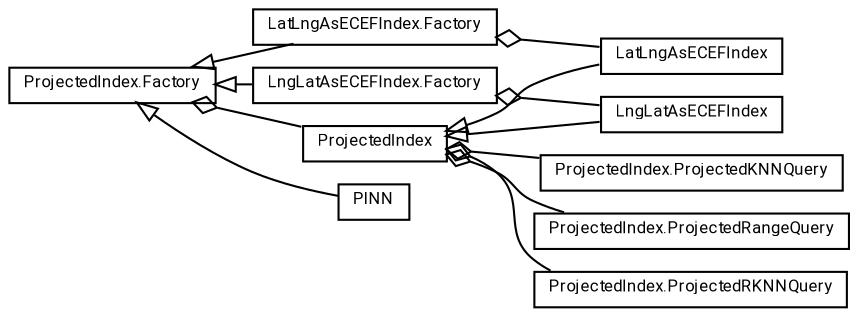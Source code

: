 #!/usr/local/bin/dot
#
# Class diagram 
# Generated by UMLGraph version R5_7_2-60-g0e99a6 (http://www.spinellis.gr/umlgraph/)
#

digraph G {
	graph [fontnames="svg"]
	edge [fontname="Roboto",fontsize=7,labelfontname="Roboto",labelfontsize=7,color="black"];
	node [fontname="Roboto",fontcolor="black",fontsize=8,shape=plaintext,margin=0,width=0,height=0];
	nodesep=0.15;
	ranksep=0.25;
	rankdir=LR;
	// de.lmu.ifi.dbs.elki.index.projected.LatLngAsECEFIndex<O extends de.lmu.ifi.dbs.elki.data.NumberVector>
	c574484 [label=<<table title="de.lmu.ifi.dbs.elki.index.projected.LatLngAsECEFIndex" border="0" cellborder="1" cellspacing="0" cellpadding="2" href="LatLngAsECEFIndex.html" target="_parent">
		<tr><td><table border="0" cellspacing="0" cellpadding="1">
		<tr><td align="center" balign="center"> <font face="Roboto">LatLngAsECEFIndex</font> </td></tr>
		</table></td></tr>
		</table>>, URL="LatLngAsECEFIndex.html"];
	// de.lmu.ifi.dbs.elki.index.projected.LatLngAsECEFIndex.Factory<O extends de.lmu.ifi.dbs.elki.data.NumberVector>
	c574485 [label=<<table title="de.lmu.ifi.dbs.elki.index.projected.LatLngAsECEFIndex.Factory" border="0" cellborder="1" cellspacing="0" cellpadding="2" href="LatLngAsECEFIndex.Factory.html" target="_parent">
		<tr><td><table border="0" cellspacing="0" cellpadding="1">
		<tr><td align="center" balign="center"> <font face="Roboto">LatLngAsECEFIndex.Factory</font> </td></tr>
		</table></td></tr>
		</table>>, URL="LatLngAsECEFIndex.Factory.html"];
	// de.lmu.ifi.dbs.elki.index.projected.LngLatAsECEFIndex<O extends de.lmu.ifi.dbs.elki.data.NumberVector>
	c574487 [label=<<table title="de.lmu.ifi.dbs.elki.index.projected.LngLatAsECEFIndex" border="0" cellborder="1" cellspacing="0" cellpadding="2" href="LngLatAsECEFIndex.html" target="_parent">
		<tr><td><table border="0" cellspacing="0" cellpadding="1">
		<tr><td align="center" balign="center"> <font face="Roboto">LngLatAsECEFIndex</font> </td></tr>
		</table></td></tr>
		</table>>, URL="LngLatAsECEFIndex.html"];
	// de.lmu.ifi.dbs.elki.index.projected.LngLatAsECEFIndex.Factory<O extends de.lmu.ifi.dbs.elki.data.NumberVector>
	c574488 [label=<<table title="de.lmu.ifi.dbs.elki.index.projected.LngLatAsECEFIndex.Factory" border="0" cellborder="1" cellspacing="0" cellpadding="2" href="LngLatAsECEFIndex.Factory.html" target="_parent">
		<tr><td><table border="0" cellspacing="0" cellpadding="1">
		<tr><td align="center" balign="center"> <font face="Roboto">LngLatAsECEFIndex.Factory</font> </td></tr>
		</table></td></tr>
		</table>>, URL="LngLatAsECEFIndex.Factory.html"];
	// de.lmu.ifi.dbs.elki.index.projected.ProjectedIndex<O, I>
	c574578 [label=<<table title="de.lmu.ifi.dbs.elki.index.projected.ProjectedIndex" border="0" cellborder="1" cellspacing="0" cellpadding="2" href="ProjectedIndex.html" target="_parent">
		<tr><td><table border="0" cellspacing="0" cellpadding="1">
		<tr><td align="center" balign="center"> <font face="Roboto">ProjectedIndex</font> </td></tr>
		</table></td></tr>
		</table>>, URL="ProjectedIndex.html"];
	// de.lmu.ifi.dbs.elki.index.projected.ProjectedIndex<O, I>.ProjectedKNNQuery
	c574579 [label=<<table title="de.lmu.ifi.dbs.elki.index.projected.ProjectedIndex.ProjectedKNNQuery" border="0" cellborder="1" cellspacing="0" cellpadding="2" href="ProjectedIndex.ProjectedKNNQuery.html" target="_parent">
		<tr><td><table border="0" cellspacing="0" cellpadding="1">
		<tr><td align="center" balign="center"> <font face="Roboto">ProjectedIndex.ProjectedKNNQuery</font> </td></tr>
		</table></td></tr>
		</table>>, URL="ProjectedIndex.ProjectedKNNQuery.html"];
	// de.lmu.ifi.dbs.elki.index.projected.ProjectedIndex<O, I>.ProjectedRangeQuery
	c574580 [label=<<table title="de.lmu.ifi.dbs.elki.index.projected.ProjectedIndex.ProjectedRangeQuery" border="0" cellborder="1" cellspacing="0" cellpadding="2" href="ProjectedIndex.ProjectedRangeQuery.html" target="_parent">
		<tr><td><table border="0" cellspacing="0" cellpadding="1">
		<tr><td align="center" balign="center"> <font face="Roboto">ProjectedIndex.ProjectedRangeQuery</font> </td></tr>
		</table></td></tr>
		</table>>, URL="ProjectedIndex.ProjectedRangeQuery.html"];
	// de.lmu.ifi.dbs.elki.index.projected.ProjectedIndex<O, I>.ProjectedRKNNQuery
	c574581 [label=<<table title="de.lmu.ifi.dbs.elki.index.projected.ProjectedIndex.ProjectedRKNNQuery" border="0" cellborder="1" cellspacing="0" cellpadding="2" href="ProjectedIndex.ProjectedRKNNQuery.html" target="_parent">
		<tr><td><table border="0" cellspacing="0" cellpadding="1">
		<tr><td align="center" balign="center"> <font face="Roboto">ProjectedIndex.ProjectedRKNNQuery</font> </td></tr>
		</table></td></tr>
		</table>>, URL="ProjectedIndex.ProjectedRKNNQuery.html"];
	// de.lmu.ifi.dbs.elki.index.projected.ProjectedIndex.Factory<O, I>
	c574582 [label=<<table title="de.lmu.ifi.dbs.elki.index.projected.ProjectedIndex.Factory" border="0" cellborder="1" cellspacing="0" cellpadding="2" href="ProjectedIndex.Factory.html" target="_parent">
		<tr><td><table border="0" cellspacing="0" cellpadding="1">
		<tr><td align="center" balign="center"> <font face="Roboto">ProjectedIndex.Factory</font> </td></tr>
		</table></td></tr>
		</table>>, URL="ProjectedIndex.Factory.html"];
	// de.lmu.ifi.dbs.elki.index.projected.PINN<O extends de.lmu.ifi.dbs.elki.data.NumberVector>
	c574878 [label=<<table title="de.lmu.ifi.dbs.elki.index.projected.PINN" border="0" cellborder="1" cellspacing="0" cellpadding="2" href="PINN.html" target="_parent">
		<tr><td><table border="0" cellspacing="0" cellpadding="1">
		<tr><td align="center" balign="center"> <font face="Roboto">PINN</font> </td></tr>
		</table></td></tr>
		</table>>, URL="PINN.html"];
	// de.lmu.ifi.dbs.elki.index.projected.LatLngAsECEFIndex<O extends de.lmu.ifi.dbs.elki.data.NumberVector> extends de.lmu.ifi.dbs.elki.index.projected.ProjectedIndex<O, I>
	c574578 -> c574484 [arrowtail=empty,dir=back,weight=10];
	// de.lmu.ifi.dbs.elki.index.projected.LatLngAsECEFIndex.Factory<O extends de.lmu.ifi.dbs.elki.data.NumberVector> extends de.lmu.ifi.dbs.elki.index.projected.ProjectedIndex.Factory<O, I>
	c574582 -> c574485 [arrowtail=empty,dir=back,weight=10];
	// de.lmu.ifi.dbs.elki.index.projected.LatLngAsECEFIndex.Factory<O extends de.lmu.ifi.dbs.elki.data.NumberVector> has de.lmu.ifi.dbs.elki.index.projected.LatLngAsECEFIndex<O extends de.lmu.ifi.dbs.elki.data.NumberVector>
	c574485 -> c574484 [arrowhead=none,arrowtail=ediamond,dir=back,weight=4];
	// de.lmu.ifi.dbs.elki.index.projected.LngLatAsECEFIndex<O extends de.lmu.ifi.dbs.elki.data.NumberVector> extends de.lmu.ifi.dbs.elki.index.projected.ProjectedIndex<O, I>
	c574578 -> c574487 [arrowtail=empty,dir=back,weight=10];
	// de.lmu.ifi.dbs.elki.index.projected.LngLatAsECEFIndex.Factory<O extends de.lmu.ifi.dbs.elki.data.NumberVector> extends de.lmu.ifi.dbs.elki.index.projected.ProjectedIndex.Factory<O, I>
	c574582 -> c574488 [arrowtail=empty,dir=back,weight=10];
	// de.lmu.ifi.dbs.elki.index.projected.LngLatAsECEFIndex.Factory<O extends de.lmu.ifi.dbs.elki.data.NumberVector> has de.lmu.ifi.dbs.elki.index.projected.LngLatAsECEFIndex<O extends de.lmu.ifi.dbs.elki.data.NumberVector>
	c574488 -> c574487 [arrowhead=none,arrowtail=ediamond,dir=back,weight=4];
	// de.lmu.ifi.dbs.elki.index.projected.ProjectedIndex<O, I> has de.lmu.ifi.dbs.elki.index.projected.ProjectedIndex<O, I>.ProjectedKNNQuery
	c574578 -> c574579 [arrowhead=none,arrowtail=ediamond,dir=back,weight=4];
	// de.lmu.ifi.dbs.elki.index.projected.ProjectedIndex<O, I> has de.lmu.ifi.dbs.elki.index.projected.ProjectedIndex<O, I>.ProjectedRangeQuery
	c574578 -> c574580 [arrowhead=none,arrowtail=ediamond,dir=back,weight=4];
	// de.lmu.ifi.dbs.elki.index.projected.ProjectedIndex<O, I> has de.lmu.ifi.dbs.elki.index.projected.ProjectedIndex<O, I>.ProjectedRKNNQuery
	c574578 -> c574581 [arrowhead=none,arrowtail=ediamond,dir=back,weight=4];
	// de.lmu.ifi.dbs.elki.index.projected.ProjectedIndex.Factory<O, I> has de.lmu.ifi.dbs.elki.index.projected.ProjectedIndex<O, I>
	c574582 -> c574578 [arrowhead=none,arrowtail=ediamond,dir=back,weight=4];
	// de.lmu.ifi.dbs.elki.index.projected.PINN<O extends de.lmu.ifi.dbs.elki.data.NumberVector> extends de.lmu.ifi.dbs.elki.index.projected.ProjectedIndex.Factory<O, I>
	c574582 -> c574878 [arrowtail=empty,dir=back,weight=10];
}

